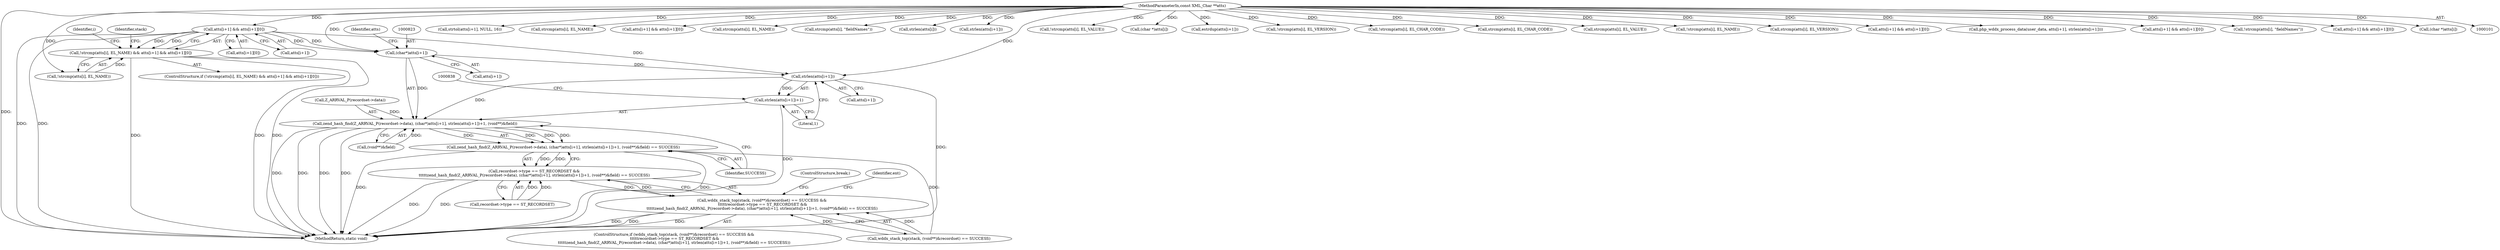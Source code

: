 digraph "0_php-src_c4cca4c20e75359c9a13a1f9a36cb7b4e9601d29?w=1@array" {
"1000784" [label="(Call,atts[i+1] && atts[i+1][0])"];
"1000104" [label="(MethodParameterIn,const XML_Char **atts)"];
"1000777" [label="(Call,!strcmp(atts[i], EL_NAME) && atts[i+1] && atts[i+1][0])"];
"1000822" [label="(Call,(char*)atts[i+1])"];
"1000817" [label="(Call,zend_hash_find(Z_ARRVAL_P(recordset->data), (char*)atts[i+1], strlen(atts[i+1])+1, (void**)&field))"];
"1000816" [label="(Call,zend_hash_find(Z_ARRVAL_P(recordset->data), (char*)atts[i+1], strlen(atts[i+1])+1, (void**)&field) == SUCCESS)"];
"1000810" [label="(Call,recordset->type == ST_RECORDSET &&\n\t\t\t\t\tzend_hash_find(Z_ARRVAL_P(recordset->data), (char*)atts[i+1], strlen(atts[i+1])+1, (void**)&field) == SUCCESS)"];
"1000801" [label="(Call,wddx_stack_top(stack, (void**)&recordset) == SUCCESS &&\n \t\t\t\t\trecordset->type == ST_RECORDSET &&\n\t\t\t\t\tzend_hash_find(Z_ARRVAL_P(recordset->data), (char*)atts[i+1], strlen(atts[i+1])+1, (void**)&field) == SUCCESS)"];
"1000830" [label="(Call,strlen(atts[i+1]))"];
"1000829" [label="(Call,strlen(atts[i+1])+1)"];
"1000284" [label="(Call,strtol(atts[i+1], NULL, 16))"];
"1000829" [label="(Call,strlen(atts[i+1])+1)"];
"1000779" [label="(Call,strcmp(atts[i], EL_NAME))"];
"1000824" [label="(Call,atts[i+1])"];
"1000625" [label="(Call,atts[i+1] && atts[i+1][0])"];
"1000545" [label="(Call,strcmp(atts[i], EL_NAME))"];
"1000620" [label="(Call,strcmp(atts[i], \"fieldNames\"))"];
"1000654" [label="(Call,strlen(atts[i]))"];
"1000784" [label="(Call,atts[i+1] && atts[i+1][0])"];
"1000893" [label="(MethodReturn,static void)"];
"1000416" [label="(Call,strlen(atts[i+1]))"];
"1000841" [label="(Identifier,SUCCESS)"];
"1000774" [label="(Identifier,i)"];
"1000777" [label="(Call,!strcmp(atts[i], EL_NAME) && atts[i+1] && atts[i+1][0])"];
"1000776" [label="(ControlStructure,if (!strcmp(atts[i], EL_NAME) && atts[i+1] && atts[i+1][0]))"];
"1000778" [label="(Call,!strcmp(atts[i], EL_NAME))"];
"1000361" [label="(Call,!strcmp(atts[i], EL_VALUE))"];
"1000790" [label="(Call,atts[i+1][0])"];
"1000660" [label="(Call,(char *)atts[i])"];
"1000849" [label="(ControlStructure,break;)"];
"1000831" [label="(Call,atts[i+1])"];
"1000810" [label="(Call,recordset->type == ST_RECORDSET &&\n\t\t\t\t\tzend_hash_find(Z_ARRVAL_P(recordset->data), (char*)atts[i+1], strlen(atts[i+1])+1, (void**)&field) == SUCCESS)"];
"1000836" [label="(Literal,1)"];
"1000576" [label="(Call,estrdup(atts[i+1]))"];
"1000133" [label="(Call,!strcmp(atts[i], EL_VERSION))"];
"1000256" [label="(Call,!strcmp(atts[i], EL_CHAR_CODE))"];
"1000804" [label="(Identifier,stack)"];
"1000257" [label="(Call,strcmp(atts[i], EL_CHAR_CODE))"];
"1000832" [label="(Identifier,atts)"];
"1000817" [label="(Call,zend_hash_find(Z_ARRVAL_P(recordset->data), (char*)atts[i+1], strlen(atts[i+1])+1, (void**)&field))"];
"1000362" [label="(Call,strcmp(atts[i], EL_VALUE))"];
"1000822" [label="(Call,(char*)atts[i+1])"];
"1000837" [label="(Call,(void**)&field)"];
"1000544" [label="(Call,!strcmp(atts[i], EL_NAME))"];
"1000800" [label="(ControlStructure,if (wddx_stack_top(stack, (void**)&recordset) == SUCCESS &&\n \t\t\t\t\trecordset->type == ST_RECORDSET &&\n\t\t\t\t\tzend_hash_find(Z_ARRVAL_P(recordset->data), (char*)atts[i+1], strlen(atts[i+1])+1, (void**)&field) == SUCCESS))"];
"1000134" [label="(Call,strcmp(atts[i], EL_VERSION))"];
"1000830" [label="(Call,strlen(atts[i+1]))"];
"1000367" [label="(Call,atts[i+1] && atts[i+1][0])"];
"1000409" [label="(Call,php_wddx_process_data(user_data, atts[i+1], strlen(atts[i+1])))"];
"1000801" [label="(Call,wddx_stack_top(stack, (void**)&recordset) == SUCCESS &&\n \t\t\t\t\trecordset->type == ST_RECORDSET &&\n\t\t\t\t\tzend_hash_find(Z_ARRVAL_P(recordset->data), (char*)atts[i+1], strlen(atts[i+1])+1, (void**)&field) == SUCCESS)"];
"1000262" [label="(Call,atts[i+1] && atts[i+1][0])"];
"1000802" [label="(Call,wddx_stack_top(stack, (void**)&recordset) == SUCCESS)"];
"1000104" [label="(MethodParameterIn,const XML_Char **atts)"];
"1000619" [label="(Call,!strcmp(atts[i], \"fieldNames\"))"];
"1000845" [label="(Identifier,ent)"];
"1000811" [label="(Call,recordset->type == ST_RECORDSET)"];
"1000550" [label="(Call,atts[i+1] && atts[i+1][0])"];
"1000785" [label="(Call,atts[i+1])"];
"1000649" [label="(Call,(char *)atts[i])"];
"1000818" [label="(Call,Z_ARRVAL_P(recordset->data))"];
"1000816" [label="(Call,zend_hash_find(Z_ARRVAL_P(recordset->data), (char*)atts[i+1], strlen(atts[i+1])+1, (void**)&field) == SUCCESS)"];
"1000784" -> "1000777"  [label="AST: "];
"1000784" -> "1000785"  [label="CFG: "];
"1000784" -> "1000790"  [label="CFG: "];
"1000785" -> "1000784"  [label="AST: "];
"1000790" -> "1000784"  [label="AST: "];
"1000777" -> "1000784"  [label="CFG: "];
"1000784" -> "1000893"  [label="DDG: "];
"1000784" -> "1000893"  [label="DDG: "];
"1000784" -> "1000777"  [label="DDG: "];
"1000784" -> "1000777"  [label="DDG: "];
"1000104" -> "1000784"  [label="DDG: "];
"1000784" -> "1000822"  [label="DDG: "];
"1000784" -> "1000822"  [label="DDG: "];
"1000784" -> "1000830"  [label="DDG: "];
"1000104" -> "1000101"  [label="AST: "];
"1000104" -> "1000893"  [label="DDG: "];
"1000104" -> "1000133"  [label="DDG: "];
"1000104" -> "1000134"  [label="DDG: "];
"1000104" -> "1000256"  [label="DDG: "];
"1000104" -> "1000257"  [label="DDG: "];
"1000104" -> "1000262"  [label="DDG: "];
"1000104" -> "1000284"  [label="DDG: "];
"1000104" -> "1000361"  [label="DDG: "];
"1000104" -> "1000362"  [label="DDG: "];
"1000104" -> "1000367"  [label="DDG: "];
"1000104" -> "1000409"  [label="DDG: "];
"1000104" -> "1000416"  [label="DDG: "];
"1000104" -> "1000544"  [label="DDG: "];
"1000104" -> "1000545"  [label="DDG: "];
"1000104" -> "1000550"  [label="DDG: "];
"1000104" -> "1000576"  [label="DDG: "];
"1000104" -> "1000619"  [label="DDG: "];
"1000104" -> "1000620"  [label="DDG: "];
"1000104" -> "1000625"  [label="DDG: "];
"1000104" -> "1000649"  [label="DDG: "];
"1000104" -> "1000654"  [label="DDG: "];
"1000104" -> "1000660"  [label="DDG: "];
"1000104" -> "1000778"  [label="DDG: "];
"1000104" -> "1000779"  [label="DDG: "];
"1000104" -> "1000822"  [label="DDG: "];
"1000104" -> "1000830"  [label="DDG: "];
"1000777" -> "1000776"  [label="AST: "];
"1000777" -> "1000778"  [label="CFG: "];
"1000778" -> "1000777"  [label="AST: "];
"1000804" -> "1000777"  [label="CFG: "];
"1000774" -> "1000777"  [label="CFG: "];
"1000777" -> "1000893"  [label="DDG: "];
"1000777" -> "1000893"  [label="DDG: "];
"1000777" -> "1000893"  [label="DDG: "];
"1000778" -> "1000777"  [label="DDG: "];
"1000822" -> "1000817"  [label="AST: "];
"1000822" -> "1000824"  [label="CFG: "];
"1000823" -> "1000822"  [label="AST: "];
"1000824" -> "1000822"  [label="AST: "];
"1000832" -> "1000822"  [label="CFG: "];
"1000822" -> "1000817"  [label="DDG: "];
"1000822" -> "1000830"  [label="DDG: "];
"1000817" -> "1000816"  [label="AST: "];
"1000817" -> "1000837"  [label="CFG: "];
"1000818" -> "1000817"  [label="AST: "];
"1000829" -> "1000817"  [label="AST: "];
"1000837" -> "1000817"  [label="AST: "];
"1000841" -> "1000817"  [label="CFG: "];
"1000817" -> "1000893"  [label="DDG: "];
"1000817" -> "1000893"  [label="DDG: "];
"1000817" -> "1000893"  [label="DDG: "];
"1000817" -> "1000893"  [label="DDG: "];
"1000817" -> "1000816"  [label="DDG: "];
"1000817" -> "1000816"  [label="DDG: "];
"1000817" -> "1000816"  [label="DDG: "];
"1000817" -> "1000816"  [label="DDG: "];
"1000818" -> "1000817"  [label="DDG: "];
"1000830" -> "1000817"  [label="DDG: "];
"1000837" -> "1000817"  [label="DDG: "];
"1000816" -> "1000810"  [label="AST: "];
"1000816" -> "1000841"  [label="CFG: "];
"1000841" -> "1000816"  [label="AST: "];
"1000810" -> "1000816"  [label="CFG: "];
"1000816" -> "1000893"  [label="DDG: "];
"1000816" -> "1000893"  [label="DDG: "];
"1000816" -> "1000810"  [label="DDG: "];
"1000816" -> "1000810"  [label="DDG: "];
"1000802" -> "1000816"  [label="DDG: "];
"1000810" -> "1000801"  [label="AST: "];
"1000810" -> "1000811"  [label="CFG: "];
"1000811" -> "1000810"  [label="AST: "];
"1000801" -> "1000810"  [label="CFG: "];
"1000810" -> "1000893"  [label="DDG: "];
"1000810" -> "1000893"  [label="DDG: "];
"1000810" -> "1000801"  [label="DDG: "];
"1000810" -> "1000801"  [label="DDG: "];
"1000811" -> "1000810"  [label="DDG: "];
"1000811" -> "1000810"  [label="DDG: "];
"1000801" -> "1000800"  [label="AST: "];
"1000801" -> "1000802"  [label="CFG: "];
"1000802" -> "1000801"  [label="AST: "];
"1000845" -> "1000801"  [label="CFG: "];
"1000849" -> "1000801"  [label="CFG: "];
"1000801" -> "1000893"  [label="DDG: "];
"1000801" -> "1000893"  [label="DDG: "];
"1000801" -> "1000893"  [label="DDG: "];
"1000802" -> "1000801"  [label="DDG: "];
"1000802" -> "1000801"  [label="DDG: "];
"1000830" -> "1000829"  [label="AST: "];
"1000830" -> "1000831"  [label="CFG: "];
"1000831" -> "1000830"  [label="AST: "];
"1000836" -> "1000830"  [label="CFG: "];
"1000830" -> "1000893"  [label="DDG: "];
"1000830" -> "1000829"  [label="DDG: "];
"1000829" -> "1000836"  [label="CFG: "];
"1000836" -> "1000829"  [label="AST: "];
"1000838" -> "1000829"  [label="CFG: "];
"1000829" -> "1000893"  [label="DDG: "];
}
